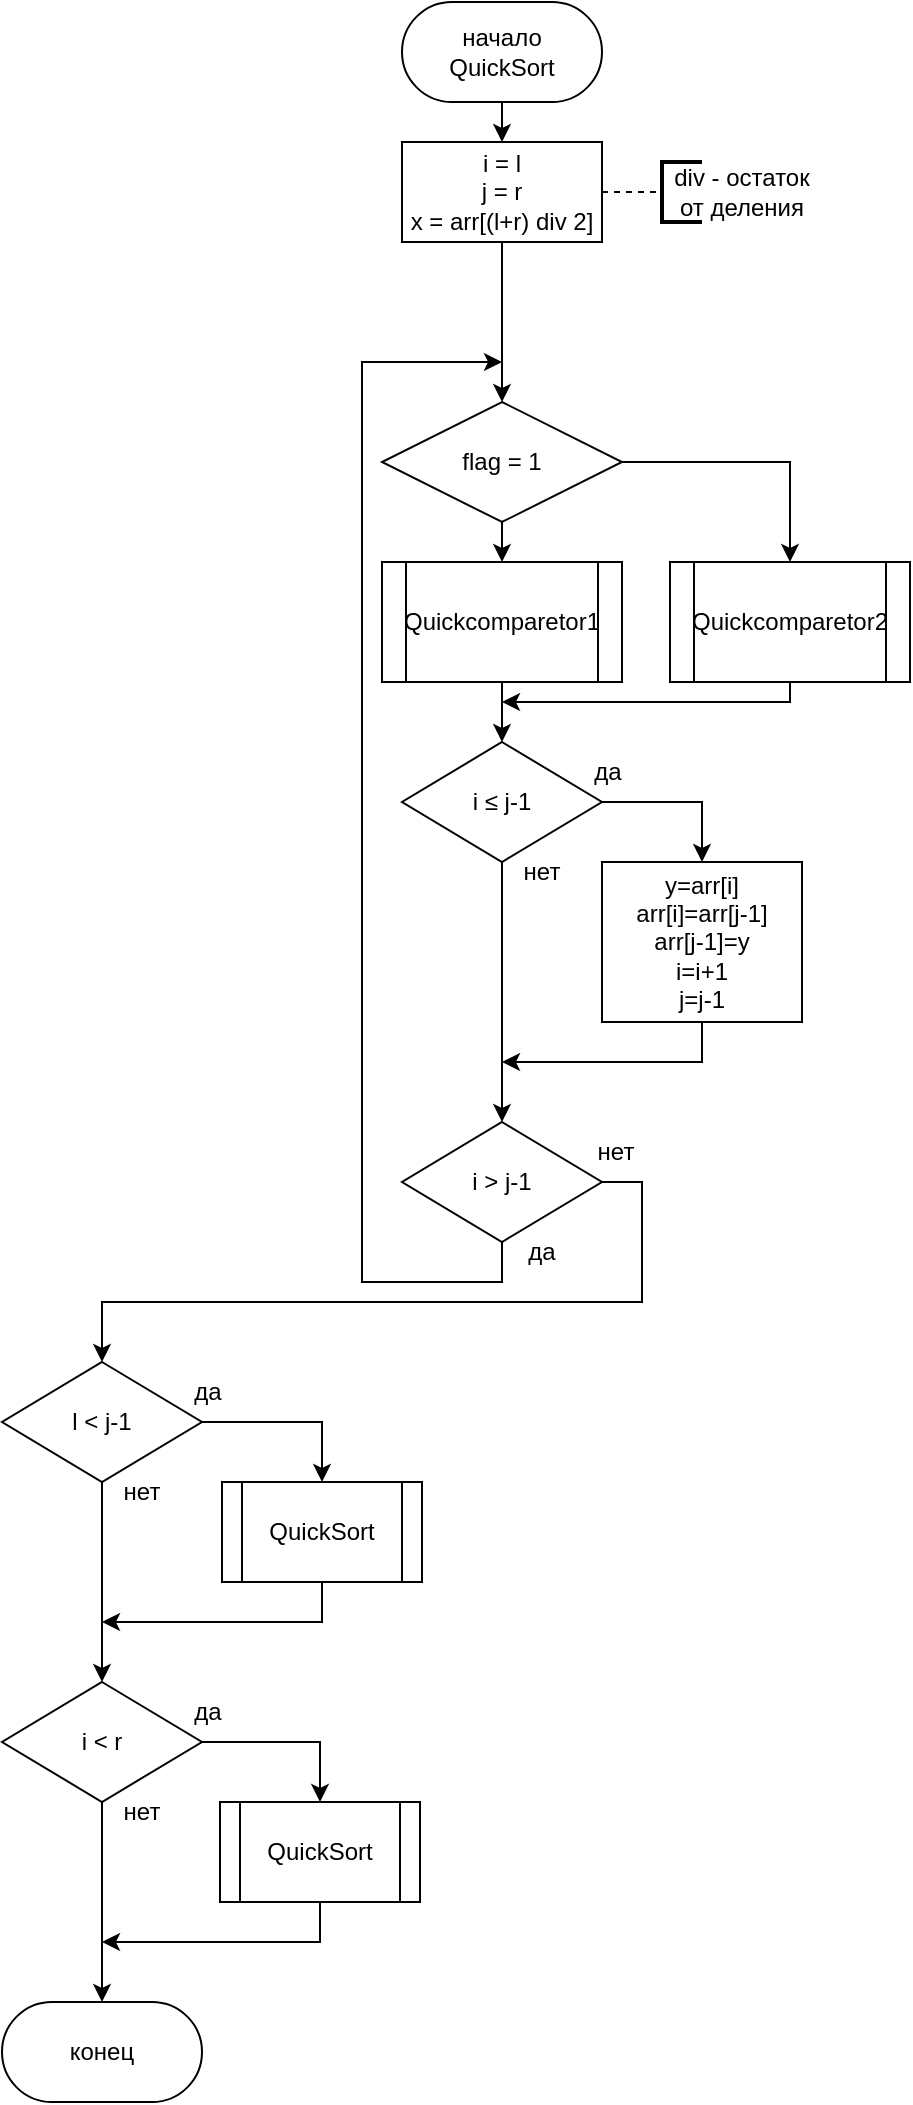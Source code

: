 <mxfile version="22.1.11" type="device">
  <diagram name="Страница — 1" id="s4I-3Nbc-cXnPMXSnXg2">
    <mxGraphModel dx="1120" dy="439" grid="1" gridSize="10" guides="1" tooltips="1" connect="1" arrows="1" fold="1" page="1" pageScale="1" pageWidth="827" pageHeight="1169" math="0" shadow="0">
      <root>
        <mxCell id="0" />
        <mxCell id="1" parent="0" />
        <mxCell id="qQU4br8rsbOzdYjTh8S9-3" style="edgeStyle=orthogonalEdgeStyle;rounded=0;orthogonalLoop=1;jettySize=auto;html=1;exitX=0.5;exitY=1;exitDx=0;exitDy=0;entryX=0.5;entryY=0;entryDx=0;entryDy=0;" parent="1" source="qQU4br8rsbOzdYjTh8S9-1" target="qQU4br8rsbOzdYjTh8S9-2" edge="1">
          <mxGeometry relative="1" as="geometry" />
        </mxCell>
        <mxCell id="qQU4br8rsbOzdYjTh8S9-1" value="начало&lt;br&gt;QuickSort" style="rounded=1;whiteSpace=wrap;html=1;arcSize=50;" parent="1" vertex="1">
          <mxGeometry x="220" y="90" width="100" height="50" as="geometry" />
        </mxCell>
        <mxCell id="-750rEfUP2pKOw8hkCt5-2" style="edgeStyle=orthogonalEdgeStyle;rounded=0;orthogonalLoop=1;jettySize=auto;html=1;exitX=0.5;exitY=1;exitDx=0;exitDy=0;entryX=0.5;entryY=0;entryDx=0;entryDy=0;" edge="1" parent="1" source="qQU4br8rsbOzdYjTh8S9-2" target="-750rEfUP2pKOw8hkCt5-1">
          <mxGeometry relative="1" as="geometry" />
        </mxCell>
        <mxCell id="qQU4br8rsbOzdYjTh8S9-2" value="&lt;div&gt;i = l&lt;/div&gt;&lt;div&gt;j = r&lt;/div&gt;&lt;div&gt;&lt;span style=&quot;background-color: initial;&quot;&gt;x = arr[(l+r) div 2]&lt;/span&gt;&lt;/div&gt;" style="rounded=0;whiteSpace=wrap;html=1;" parent="1" vertex="1">
          <mxGeometry x="220" y="160" width="100" height="50" as="geometry" />
        </mxCell>
        <mxCell id="qQU4br8rsbOzdYjTh8S9-4" value="" style="endArrow=none;dashed=1;html=1;rounded=0;exitX=1;exitY=0.5;exitDx=0;exitDy=0;" parent="1" source="qQU4br8rsbOzdYjTh8S9-2" edge="1">
          <mxGeometry width="50" height="50" relative="1" as="geometry">
            <mxPoint x="400" y="200" as="sourcePoint" />
            <mxPoint x="350" y="185" as="targetPoint" />
          </mxGeometry>
        </mxCell>
        <mxCell id="qQU4br8rsbOzdYjTh8S9-6" value="" style="strokeWidth=2;html=1;shape=mxgraph.flowchart.annotation_1;align=left;pointerEvents=1;" parent="1" vertex="1">
          <mxGeometry x="350" y="170" width="20" height="30" as="geometry" />
        </mxCell>
        <mxCell id="qQU4br8rsbOzdYjTh8S9-7" value="div - остаток от деления" style="text;html=1;strokeColor=none;fillColor=none;align=center;verticalAlign=middle;whiteSpace=wrap;rounded=0;" parent="1" vertex="1">
          <mxGeometry x="350" y="170" width="80" height="30" as="geometry" />
        </mxCell>
        <mxCell id="qQU4br8rsbOzdYjTh8S9-23" style="edgeStyle=orthogonalEdgeStyle;rounded=0;orthogonalLoop=1;jettySize=auto;html=1;exitX=1;exitY=0.5;exitDx=0;exitDy=0;entryX=0.5;entryY=0;entryDx=0;entryDy=0;" parent="1" source="qQU4br8rsbOzdYjTh8S9-17" target="qQU4br8rsbOzdYjTh8S9-22" edge="1">
          <mxGeometry relative="1" as="geometry" />
        </mxCell>
        <mxCell id="qQU4br8rsbOzdYjTh8S9-27" style="edgeStyle=orthogonalEdgeStyle;rounded=0;orthogonalLoop=1;jettySize=auto;html=1;exitX=0.5;exitY=1;exitDx=0;exitDy=0;entryX=0.5;entryY=0;entryDx=0;entryDy=0;" parent="1" source="qQU4br8rsbOzdYjTh8S9-17" target="qQU4br8rsbOzdYjTh8S9-24" edge="1">
          <mxGeometry relative="1" as="geometry" />
        </mxCell>
        <mxCell id="qQU4br8rsbOzdYjTh8S9-17" value="i&amp;nbsp;≤&amp;nbsp;j-1" style="rhombus;whiteSpace=wrap;html=1;" parent="1" vertex="1">
          <mxGeometry x="220" y="460" width="100" height="60" as="geometry" />
        </mxCell>
        <mxCell id="qQU4br8rsbOzdYjTh8S9-18" value="да" style="text;html=1;strokeColor=none;fillColor=none;align=center;verticalAlign=middle;whiteSpace=wrap;rounded=0;" parent="1" vertex="1">
          <mxGeometry x="293" y="460" width="60" height="30" as="geometry" />
        </mxCell>
        <mxCell id="qQU4br8rsbOzdYjTh8S9-19" value="нет" style="text;html=1;strokeColor=none;fillColor=none;align=center;verticalAlign=middle;whiteSpace=wrap;rounded=0;" parent="1" vertex="1">
          <mxGeometry x="260" y="510" width="60" height="30" as="geometry" />
        </mxCell>
        <mxCell id="qQU4br8rsbOzdYjTh8S9-28" style="edgeStyle=orthogonalEdgeStyle;rounded=0;orthogonalLoop=1;jettySize=auto;html=1;exitX=0.5;exitY=1;exitDx=0;exitDy=0;" parent="1" source="qQU4br8rsbOzdYjTh8S9-22" edge="1">
          <mxGeometry relative="1" as="geometry">
            <mxPoint x="270" y="620" as="targetPoint" />
            <Array as="points">
              <mxPoint x="370" y="620" />
            </Array>
          </mxGeometry>
        </mxCell>
        <mxCell id="qQU4br8rsbOzdYjTh8S9-22" value="&lt;div&gt;y=arr[i]&lt;/div&gt;&lt;div&gt;&lt;span style=&quot;background-color: initial;&quot;&gt;arr[i]=arr[j-1]&lt;/span&gt;&lt;/div&gt;&lt;div&gt;arr[j-1]=y&lt;/div&gt;&lt;div&gt;i=i+1&lt;/div&gt;&lt;div&gt;j=j-1&lt;/div&gt;" style="rounded=0;whiteSpace=wrap;html=1;" parent="1" vertex="1">
          <mxGeometry x="320" y="520" width="100" height="80" as="geometry" />
        </mxCell>
        <mxCell id="qQU4br8rsbOzdYjTh8S9-29" style="edgeStyle=orthogonalEdgeStyle;rounded=0;orthogonalLoop=1;jettySize=auto;html=1;exitX=0.5;exitY=1;exitDx=0;exitDy=0;" parent="1" source="qQU4br8rsbOzdYjTh8S9-24" edge="1">
          <mxGeometry relative="1" as="geometry">
            <mxPoint x="270" y="270" as="targetPoint" />
            <Array as="points">
              <mxPoint x="270" y="730" />
              <mxPoint x="200" y="730" />
              <mxPoint x="200" y="270" />
            </Array>
          </mxGeometry>
        </mxCell>
        <mxCell id="qQU4br8rsbOzdYjTh8S9-33" style="edgeStyle=orthogonalEdgeStyle;rounded=0;orthogonalLoop=1;jettySize=auto;html=1;exitX=1;exitY=0.5;exitDx=0;exitDy=0;entryX=0.5;entryY=0;entryDx=0;entryDy=0;" parent="1" source="qQU4br8rsbOzdYjTh8S9-24" target="qQU4br8rsbOzdYjTh8S9-30" edge="1">
          <mxGeometry relative="1" as="geometry" />
        </mxCell>
        <mxCell id="qQU4br8rsbOzdYjTh8S9-24" value="i &amp;gt; j-1" style="rhombus;whiteSpace=wrap;html=1;" parent="1" vertex="1">
          <mxGeometry x="220" y="650" width="100" height="60" as="geometry" />
        </mxCell>
        <mxCell id="qQU4br8rsbOzdYjTh8S9-25" value="нет" style="text;html=1;strokeColor=none;fillColor=none;align=center;verticalAlign=middle;whiteSpace=wrap;rounded=0;" parent="1" vertex="1">
          <mxGeometry x="297" y="650" width="60" height="30" as="geometry" />
        </mxCell>
        <mxCell id="qQU4br8rsbOzdYjTh8S9-26" value="да" style="text;html=1;strokeColor=none;fillColor=none;align=center;verticalAlign=middle;whiteSpace=wrap;rounded=0;" parent="1" vertex="1">
          <mxGeometry x="260" y="700" width="60" height="30" as="geometry" />
        </mxCell>
        <mxCell id="qQU4br8rsbOzdYjTh8S9-39" style="edgeStyle=orthogonalEdgeStyle;rounded=0;orthogonalLoop=1;jettySize=auto;html=1;exitX=1;exitY=0.5;exitDx=0;exitDy=0;entryX=0.5;entryY=0;entryDx=0;entryDy=0;" parent="1" source="qQU4br8rsbOzdYjTh8S9-30" target="qQU4br8rsbOzdYjTh8S9-34" edge="1">
          <mxGeometry relative="1" as="geometry" />
        </mxCell>
        <mxCell id="qQU4br8rsbOzdYjTh8S9-42" style="edgeStyle=orthogonalEdgeStyle;rounded=0;orthogonalLoop=1;jettySize=auto;html=1;exitX=0.5;exitY=1;exitDx=0;exitDy=0;entryX=0.5;entryY=0;entryDx=0;entryDy=0;" parent="1" source="qQU4br8rsbOzdYjTh8S9-30" target="qQU4br8rsbOzdYjTh8S9-35" edge="1">
          <mxGeometry relative="1" as="geometry" />
        </mxCell>
        <mxCell id="qQU4br8rsbOzdYjTh8S9-30" value="l &amp;lt; j-1" style="rhombus;whiteSpace=wrap;html=1;" parent="1" vertex="1">
          <mxGeometry x="20" y="770" width="100" height="60" as="geometry" />
        </mxCell>
        <mxCell id="qQU4br8rsbOzdYjTh8S9-31" value="да" style="text;html=1;strokeColor=none;fillColor=none;align=center;verticalAlign=middle;whiteSpace=wrap;rounded=0;" parent="1" vertex="1">
          <mxGeometry x="93" y="770" width="60" height="30" as="geometry" />
        </mxCell>
        <mxCell id="qQU4br8rsbOzdYjTh8S9-32" value="нет" style="text;html=1;strokeColor=none;fillColor=none;align=center;verticalAlign=middle;whiteSpace=wrap;rounded=0;" parent="1" vertex="1">
          <mxGeometry x="60" y="820" width="60" height="30" as="geometry" />
        </mxCell>
        <mxCell id="qQU4br8rsbOzdYjTh8S9-43" style="edgeStyle=orthogonalEdgeStyle;rounded=0;orthogonalLoop=1;jettySize=auto;html=1;exitX=0.5;exitY=1;exitDx=0;exitDy=0;" parent="1" source="qQU4br8rsbOzdYjTh8S9-34" edge="1">
          <mxGeometry relative="1" as="geometry">
            <mxPoint x="70" y="900" as="targetPoint" />
            <Array as="points">
              <mxPoint x="180" y="900" />
            </Array>
          </mxGeometry>
        </mxCell>
        <mxCell id="qQU4br8rsbOzdYjTh8S9-34" value="QuickSort" style="shape=process;whiteSpace=wrap;html=1;backgroundOutline=1;" parent="1" vertex="1">
          <mxGeometry x="130" y="830" width="100" height="50" as="geometry" />
        </mxCell>
        <mxCell id="qQU4br8rsbOzdYjTh8S9-41" style="edgeStyle=orthogonalEdgeStyle;rounded=0;orthogonalLoop=1;jettySize=auto;html=1;exitX=1;exitY=0.5;exitDx=0;exitDy=0;entryX=0.5;entryY=0;entryDx=0;entryDy=0;" parent="1" source="qQU4br8rsbOzdYjTh8S9-35" target="qQU4br8rsbOzdYjTh8S9-38" edge="1">
          <mxGeometry relative="1" as="geometry" />
        </mxCell>
        <mxCell id="qQU4br8rsbOzdYjTh8S9-45" style="edgeStyle=orthogonalEdgeStyle;rounded=0;orthogonalLoop=1;jettySize=auto;html=1;exitX=0.5;exitY=1;exitDx=0;exitDy=0;entryX=0.5;entryY=0;entryDx=0;entryDy=0;" parent="1" source="qQU4br8rsbOzdYjTh8S9-35" target="qQU4br8rsbOzdYjTh8S9-44" edge="1">
          <mxGeometry relative="1" as="geometry" />
        </mxCell>
        <mxCell id="qQU4br8rsbOzdYjTh8S9-35" value="i &amp;lt; r" style="rhombus;whiteSpace=wrap;html=1;" parent="1" vertex="1">
          <mxGeometry x="20" y="930" width="100" height="60" as="geometry" />
        </mxCell>
        <mxCell id="qQU4br8rsbOzdYjTh8S9-36" value="да" style="text;html=1;strokeColor=none;fillColor=none;align=center;verticalAlign=middle;whiteSpace=wrap;rounded=0;" parent="1" vertex="1">
          <mxGeometry x="93" y="930" width="60" height="30" as="geometry" />
        </mxCell>
        <mxCell id="qQU4br8rsbOzdYjTh8S9-37" value="нет" style="text;html=1;strokeColor=none;fillColor=none;align=center;verticalAlign=middle;whiteSpace=wrap;rounded=0;" parent="1" vertex="1">
          <mxGeometry x="60" y="980" width="60" height="30" as="geometry" />
        </mxCell>
        <mxCell id="qQU4br8rsbOzdYjTh8S9-46" style="edgeStyle=orthogonalEdgeStyle;rounded=0;orthogonalLoop=1;jettySize=auto;html=1;exitX=0.5;exitY=1;exitDx=0;exitDy=0;" parent="1" source="qQU4br8rsbOzdYjTh8S9-38" edge="1">
          <mxGeometry relative="1" as="geometry">
            <mxPoint x="70" y="1060" as="targetPoint" />
            <Array as="points">
              <mxPoint x="179" y="1060" />
            </Array>
          </mxGeometry>
        </mxCell>
        <mxCell id="qQU4br8rsbOzdYjTh8S9-38" value="QuickSort" style="shape=process;whiteSpace=wrap;html=1;backgroundOutline=1;" parent="1" vertex="1">
          <mxGeometry x="129" y="990" width="100" height="50" as="geometry" />
        </mxCell>
        <mxCell id="qQU4br8rsbOzdYjTh8S9-44" value="конец" style="rounded=1;whiteSpace=wrap;html=1;arcSize=50;" parent="1" vertex="1">
          <mxGeometry x="20" y="1090" width="100" height="50" as="geometry" />
        </mxCell>
        <mxCell id="-750rEfUP2pKOw8hkCt5-5" style="edgeStyle=orthogonalEdgeStyle;rounded=0;orthogonalLoop=1;jettySize=auto;html=1;exitX=1;exitY=0.5;exitDx=0;exitDy=0;" edge="1" parent="1" source="-750rEfUP2pKOw8hkCt5-1" target="-750rEfUP2pKOw8hkCt5-4">
          <mxGeometry relative="1" as="geometry" />
        </mxCell>
        <mxCell id="-750rEfUP2pKOw8hkCt5-6" style="edgeStyle=orthogonalEdgeStyle;rounded=0;orthogonalLoop=1;jettySize=auto;html=1;exitX=0.5;exitY=1;exitDx=0;exitDy=0;entryX=0.5;entryY=0;entryDx=0;entryDy=0;" edge="1" parent="1" source="-750rEfUP2pKOw8hkCt5-1" target="-750rEfUP2pKOw8hkCt5-3">
          <mxGeometry relative="1" as="geometry" />
        </mxCell>
        <mxCell id="-750rEfUP2pKOw8hkCt5-1" value="flag = 1" style="rhombus;whiteSpace=wrap;html=1;" vertex="1" parent="1">
          <mxGeometry x="210" y="290" width="120" height="60" as="geometry" />
        </mxCell>
        <mxCell id="-750rEfUP2pKOw8hkCt5-8" style="edgeStyle=orthogonalEdgeStyle;rounded=0;orthogonalLoop=1;jettySize=auto;html=1;exitX=0.5;exitY=1;exitDx=0;exitDy=0;entryX=0.5;entryY=0;entryDx=0;entryDy=0;" edge="1" parent="1" source="-750rEfUP2pKOw8hkCt5-3" target="qQU4br8rsbOzdYjTh8S9-17">
          <mxGeometry relative="1" as="geometry" />
        </mxCell>
        <mxCell id="-750rEfUP2pKOw8hkCt5-3" value="Quickcomparetor1" style="shape=process;whiteSpace=wrap;html=1;backgroundOutline=1;" vertex="1" parent="1">
          <mxGeometry x="210" y="370" width="120" height="60" as="geometry" />
        </mxCell>
        <mxCell id="-750rEfUP2pKOw8hkCt5-7" style="edgeStyle=orthogonalEdgeStyle;rounded=0;orthogonalLoop=1;jettySize=auto;html=1;exitX=0.5;exitY=1;exitDx=0;exitDy=0;" edge="1" parent="1" source="-750rEfUP2pKOw8hkCt5-4">
          <mxGeometry relative="1" as="geometry">
            <mxPoint x="270" y="440" as="targetPoint" />
            <Array as="points">
              <mxPoint x="414" y="440" />
              <mxPoint x="270" y="440" />
            </Array>
          </mxGeometry>
        </mxCell>
        <mxCell id="-750rEfUP2pKOw8hkCt5-4" value="Quickcomparetor2" style="shape=process;whiteSpace=wrap;html=1;backgroundOutline=1;" vertex="1" parent="1">
          <mxGeometry x="354" y="370" width="120" height="60" as="geometry" />
        </mxCell>
      </root>
    </mxGraphModel>
  </diagram>
</mxfile>
